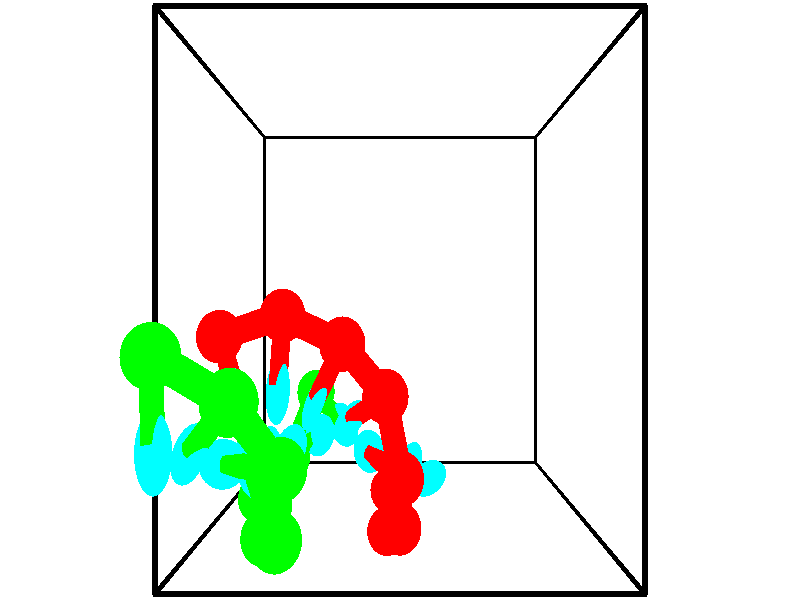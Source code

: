 // switches for output
#declare DRAW_BASES = 1; // possible values are 0, 1; only relevant for DNA ribbons
#declare DRAW_BASES_TYPE = 3; // possible values are 1, 2, 3; only relevant for DNA ribbons
#declare DRAW_FOG = 0; // set to 1 to enable fog

#include "colors.inc"

#include "transforms.inc"
background { rgb <1, 1, 1>}

#default {
   normal{
       ripples 0.25
       frequency 0.20
       turbulence 0.2
       lambda 5
   }
	finish {
		phong 0.1
		phong_size 40.
	}
}

// original window dimensions: 1024x640


// camera settings

camera {
	sky <-0, 1, 0>
	up <-0, 1, 0>
	right 1.6 * <1, 0, 0>
	location <2.5, 2.5, 11.1562>
	look_at <2.5, 2.5, 2.5>
	direction <0, 0, -8.6562>
	angle 67.0682
}


# declare cpy_camera_pos = <2.5, 2.5, 11.1562>;
# if (DRAW_FOG = 1)
fog {
	fog_type 2
	up vnormalize(cpy_camera_pos)
	color rgbt<1,1,1,0.3>
	distance 1e-5
	fog_alt 3e-3
	fog_offset 4
}
# end


// LIGHTS

# declare lum = 6;
global_settings {
	ambient_light rgb lum * <0.05, 0.05, 0.05>
	max_trace_level 15
}# declare cpy_direct_light_amount = 0.25;
light_source
{	1000 * <-1, -1, 1>,
	rgb lum * cpy_direct_light_amount
	parallel
}

light_source
{	1000 * <1, 1, -1>,
	rgb lum * cpy_direct_light_amount
	parallel
}

// strand 0

// nucleotide -1

// particle -1
sphere {
	<2.337785, 0.287443, 2.719539> 0.250000
	pigment { color rgbt <1,0,0,0> }
	no_shadow
}
cylinder {
	<2.641797, 0.420303, 2.942978>,  <2.824204, 0.500020, 3.077041>, 0.100000
	pigment { color rgbt <1,0,0,0> }
	no_shadow
}
cylinder {
	<2.641797, 0.420303, 2.942978>,  <2.337785, 0.287443, 2.719539>, 0.100000
	pigment { color rgbt <1,0,0,0> }
	no_shadow
}

// particle -1
sphere {
	<2.641797, 0.420303, 2.942978> 0.100000
	pigment { color rgbt <1,0,0,0> }
	no_shadow
}
sphere {
	0, 1
	scale<0.080000,0.200000,0.300000>
	matrix <-0.648323, 0.447118, 0.616249,
		-0.045070, -0.830519, 0.555164,
		0.760030, 0.332151, 0.558596,
		2.869806, 0.519949, 3.110557>
	pigment { color rgbt <0,1,1,0> }
	no_shadow
}
cylinder {
	<2.332377, 0.046705, 3.466100>,  <2.337785, 0.287443, 2.719539>, 0.130000
	pigment { color rgbt <1,0,0,0> }
	no_shadow
}

// nucleotide -1

// particle -1
sphere {
	<2.332377, 0.046705, 3.466100> 0.250000
	pigment { color rgbt <1,0,0,0> }
	no_shadow
}
cylinder {
	<2.487153, 0.412323, 3.417435>,  <2.580018, 0.631694, 3.388236>, 0.100000
	pigment { color rgbt <1,0,0,0> }
	no_shadow
}
cylinder {
	<2.487153, 0.412323, 3.417435>,  <2.332377, 0.046705, 3.466100>, 0.100000
	pigment { color rgbt <1,0,0,0> }
	no_shadow
}

// particle -1
sphere {
	<2.487153, 0.412323, 3.417435> 0.100000
	pigment { color rgbt <1,0,0,0> }
	no_shadow
}
sphere {
	0, 1
	scale<0.080000,0.200000,0.300000>
	matrix <-0.665172, 0.368059, 0.649676,
		0.638612, -0.170458, 0.750413,
		0.386939, 0.914044, -0.121663,
		2.603234, 0.686536, 3.380936>
	pigment { color rgbt <0,1,1,0> }
	no_shadow
}
cylinder {
	<2.498647, 0.285307, 4.129365>,  <2.332377, 0.046705, 3.466100>, 0.130000
	pigment { color rgbt <1,0,0,0> }
	no_shadow
}

// nucleotide -1

// particle -1
sphere {
	<2.498647, 0.285307, 4.129365> 0.250000
	pigment { color rgbt <1,0,0,0> }
	no_shadow
}
cylinder {
	<2.439555, 0.591553, 3.878922>,  <2.404100, 0.775300, 3.728656>, 0.100000
	pigment { color rgbt <1,0,0,0> }
	no_shadow
}
cylinder {
	<2.439555, 0.591553, 3.878922>,  <2.498647, 0.285307, 4.129365>, 0.100000
	pigment { color rgbt <1,0,0,0> }
	no_shadow
}

// particle -1
sphere {
	<2.439555, 0.591553, 3.878922> 0.100000
	pigment { color rgbt <1,0,0,0> }
	no_shadow
}
sphere {
	0, 1
	scale<0.080000,0.200000,0.300000>
	matrix <-0.704910, 0.362542, 0.609644,
		0.693742, 0.531413, 0.486130,
		-0.147730, 0.765614, -0.626108,
		2.395236, 0.821237, 3.691089>
	pigment { color rgbt <0,1,1,0> }
	no_shadow
}
cylinder {
	<2.514281, 0.857989, 4.503256>,  <2.498647, 0.285307, 4.129365>, 0.130000
	pigment { color rgbt <1,0,0,0> }
	no_shadow
}

// nucleotide -1

// particle -1
sphere {
	<2.514281, 0.857989, 4.503256> 0.250000
	pigment { color rgbt <1,0,0,0> }
	no_shadow
}
cylinder {
	<2.292789, 0.936699, 4.179611>,  <2.159894, 0.983925, 3.985424>, 0.100000
	pigment { color rgbt <1,0,0,0> }
	no_shadow
}
cylinder {
	<2.292789, 0.936699, 4.179611>,  <2.514281, 0.857989, 4.503256>, 0.100000
	pigment { color rgbt <1,0,0,0> }
	no_shadow
}

// particle -1
sphere {
	<2.292789, 0.936699, 4.179611> 0.100000
	pigment { color rgbt <1,0,0,0> }
	no_shadow
}
sphere {
	0, 1
	scale<0.080000,0.200000,0.300000>
	matrix <-0.717839, 0.379641, 0.583593,
		0.422009, 0.903965, -0.068965,
		-0.553729, 0.196776, -0.809113,
		2.126670, 0.995732, 3.936877>
	pigment { color rgbt <0,1,1,0> }
	no_shadow
}
cylinder {
	<2.342268, 1.630074, 4.620842>,  <2.514281, 0.857989, 4.503256>, 0.130000
	pigment { color rgbt <1,0,0,0> }
	no_shadow
}

// nucleotide -1

// particle -1
sphere {
	<2.342268, 1.630074, 4.620842> 0.250000
	pigment { color rgbt <1,0,0,0> }
	no_shadow
}
cylinder {
	<2.099243, 1.458176, 4.353653>,  <1.953428, 1.355037, 4.193340>, 0.100000
	pigment { color rgbt <1,0,0,0> }
	no_shadow
}
cylinder {
	<2.099243, 1.458176, 4.353653>,  <2.342268, 1.630074, 4.620842>, 0.100000
	pigment { color rgbt <1,0,0,0> }
	no_shadow
}

// particle -1
sphere {
	<2.099243, 1.458176, 4.353653> 0.100000
	pigment { color rgbt <1,0,0,0> }
	no_shadow
}
sphere {
	0, 1
	scale<0.080000,0.200000,0.300000>
	matrix <-0.783681, 0.461219, 0.416078,
		0.129274, 0.776270, -0.617003,
		-0.607563, -0.429746, -0.667972,
		1.916974, 1.329252, 4.153261>
	pigment { color rgbt <0,1,1,0> }
	no_shadow
}
cylinder {
	<1.873198, 2.100556, 4.594595>,  <2.342268, 1.630074, 4.620842>, 0.130000
	pigment { color rgbt <1,0,0,0> }
	no_shadow
}

// nucleotide -1

// particle -1
sphere {
	<1.873198, 2.100556, 4.594595> 0.250000
	pigment { color rgbt <1,0,0,0> }
	no_shadow
}
cylinder {
	<1.681490, 1.777599, 4.456947>,  <1.566466, 1.583825, 4.374359>, 0.100000
	pigment { color rgbt <1,0,0,0> }
	no_shadow
}
cylinder {
	<1.681490, 1.777599, 4.456947>,  <1.873198, 2.100556, 4.594595>, 0.100000
	pigment { color rgbt <1,0,0,0> }
	no_shadow
}

// particle -1
sphere {
	<1.681490, 1.777599, 4.456947> 0.100000
	pigment { color rgbt <1,0,0,0> }
	no_shadow
}
sphere {
	0, 1
	scale<0.080000,0.200000,0.300000>
	matrix <-0.855918, 0.343222, 0.386786,
		-0.194179, 0.479912, -0.855558,
		-0.479270, -0.807393, -0.344119,
		1.537709, 1.535382, 4.353712>
	pigment { color rgbt <0,1,1,0> }
	no_shadow
}
cylinder {
	<1.197532, 2.354996, 4.453395>,  <1.873198, 2.100556, 4.594595>, 0.130000
	pigment { color rgbt <1,0,0,0> }
	no_shadow
}

// nucleotide -1

// particle -1
sphere {
	<1.197532, 2.354996, 4.453395> 0.250000
	pigment { color rgbt <1,0,0,0> }
	no_shadow
}
cylinder {
	<1.173242, 1.957798, 4.493942>,  <1.158668, 1.719479, 4.518270>, 0.100000
	pigment { color rgbt <1,0,0,0> }
	no_shadow
}
cylinder {
	<1.173242, 1.957798, 4.493942>,  <1.197532, 2.354996, 4.453395>, 0.100000
	pigment { color rgbt <1,0,0,0> }
	no_shadow
}

// particle -1
sphere {
	<1.173242, 1.957798, 4.493942> 0.100000
	pigment { color rgbt <1,0,0,0> }
	no_shadow
}
sphere {
	0, 1
	scale<0.080000,0.200000,0.300000>
	matrix <-0.706406, 0.114503, 0.698484,
		-0.705197, -0.029190, -0.708410,
		-0.060726, -0.992994, 0.101367,
		1.155024, 1.659900, 4.524353>
	pigment { color rgbt <0,1,1,0> }
	no_shadow
}
cylinder {
	<0.479129, 2.157951, 4.396853>,  <1.197532, 2.354996, 4.453395>, 0.130000
	pigment { color rgbt <1,0,0,0> }
	no_shadow
}

// nucleotide -1

// particle -1
sphere {
	<0.479129, 2.157951, 4.396853> 0.250000
	pigment { color rgbt <1,0,0,0> }
	no_shadow
}
cylinder {
	<0.651712, 1.855331, 4.593414>,  <0.755262, 1.673760, 4.711351>, 0.100000
	pigment { color rgbt <1,0,0,0> }
	no_shadow
}
cylinder {
	<0.651712, 1.855331, 4.593414>,  <0.479129, 2.157951, 4.396853>, 0.100000
	pigment { color rgbt <1,0,0,0> }
	no_shadow
}

// particle -1
sphere {
	<0.651712, 1.855331, 4.593414> 0.100000
	pigment { color rgbt <1,0,0,0> }
	no_shadow
}
sphere {
	0, 1
	scale<0.080000,0.200000,0.300000>
	matrix <-0.744539, 0.008965, 0.667518,
		-0.509416, -0.653875, -0.559412,
		0.431459, -0.756549, 0.491403,
		0.781150, 1.628367, 4.740835>
	pigment { color rgbt <0,1,1,0> }
	no_shadow
}
// strand 1

// nucleotide -1

// particle -1
sphere {
	<0.310984, 2.089140, 5.853017> 0.250000
	pigment { color rgbt <0,1,0,0> }
	no_shadow
}
cylinder {
	<0.353550, 1.699173, 5.931206>,  <0.379089, 1.465192, 5.978119>, 0.100000
	pigment { color rgbt <0,1,0,0> }
	no_shadow
}
cylinder {
	<0.353550, 1.699173, 5.931206>,  <0.310984, 2.089140, 5.853017>, 0.100000
	pigment { color rgbt <0,1,0,0> }
	no_shadow
}

// particle -1
sphere {
	<0.353550, 1.699173, 5.931206> 0.100000
	pigment { color rgbt <0,1,0,0> }
	no_shadow
}
sphere {
	0, 1
	scale<0.080000,0.200000,0.300000>
	matrix <0.399591, -0.138085, -0.906234,
		0.910496, 0.174545, 0.374874,
		0.106415, -0.974919, 0.195472,
		0.385474, 1.406697, 5.989847>
	pigment { color rgbt <0,1,1,0> }
	no_shadow
}
cylinder {
	<1.018792, 1.758943, 5.928069>,  <0.310984, 2.089140, 5.853017>, 0.130000
	pigment { color rgbt <0,1,0,0> }
	no_shadow
}

// nucleotide -1

// particle -1
sphere {
	<1.018792, 1.758943, 5.928069> 0.250000
	pigment { color rgbt <0,1,0,0> }
	no_shadow
}
cylinder {
	<0.759047, 1.508003, 5.756134>,  <0.603199, 1.357439, 5.652973>, 0.100000
	pigment { color rgbt <0,1,0,0> }
	no_shadow
}
cylinder {
	<0.759047, 1.508003, 5.756134>,  <1.018792, 1.758943, 5.928069>, 0.100000
	pigment { color rgbt <0,1,0,0> }
	no_shadow
}

// particle -1
sphere {
	<0.759047, 1.508003, 5.756134> 0.100000
	pigment { color rgbt <0,1,0,0> }
	no_shadow
}
sphere {
	0, 1
	scale<0.080000,0.200000,0.300000>
	matrix <0.631870, -0.130580, -0.763995,
		0.423164, -0.767711, 0.481198,
		-0.649363, -0.627350, -0.429837,
		0.564238, 1.319798, 5.627183>
	pigment { color rgbt <0,1,1,0> }
	no_shadow
}
cylinder {
	<1.395686, 1.196881, 5.606696>,  <1.018792, 1.758943, 5.928069>, 0.130000
	pigment { color rgbt <0,1,0,0> }
	no_shadow
}

// nucleotide -1

// particle -1
sphere {
	<1.395686, 1.196881, 5.606696> 0.250000
	pigment { color rgbt <0,1,0,0> }
	no_shadow
}
cylinder {
	<1.039721, 1.181824, 5.424866>,  <0.826141, 1.172790, 5.315768>, 0.100000
	pigment { color rgbt <0,1,0,0> }
	no_shadow
}
cylinder {
	<1.039721, 1.181824, 5.424866>,  <1.395686, 1.196881, 5.606696>, 0.100000
	pigment { color rgbt <0,1,0,0> }
	no_shadow
}

// particle -1
sphere {
	<1.039721, 1.181824, 5.424866> 0.100000
	pigment { color rgbt <0,1,0,0> }
	no_shadow
}
sphere {
	0, 1
	scale<0.080000,0.200000,0.300000>
	matrix <0.450301, -0.231333, -0.862389,
		-0.072696, -0.972146, 0.222817,
		-0.889913, -0.037642, -0.454575,
		0.772747, 1.170531, 5.288493>
	pigment { color rgbt <0,1,1,0> }
	no_shadow
}
cylinder {
	<1.290089, 0.533361, 5.263285>,  <1.395686, 1.196881, 5.606696>, 0.130000
	pigment { color rgbt <0,1,0,0> }
	no_shadow
}

// nucleotide -1

// particle -1
sphere {
	<1.290089, 0.533361, 5.263285> 0.250000
	pigment { color rgbt <0,1,0,0> }
	no_shadow
}
cylinder {
	<1.112152, 0.847321, 5.090752>,  <1.005390, 1.035696, 4.987232>, 0.100000
	pigment { color rgbt <0,1,0,0> }
	no_shadow
}
cylinder {
	<1.112152, 0.847321, 5.090752>,  <1.290089, 0.533361, 5.263285>, 0.100000
	pigment { color rgbt <0,1,0,0> }
	no_shadow
}

// particle -1
sphere {
	<1.112152, 0.847321, 5.090752> 0.100000
	pigment { color rgbt <0,1,0,0> }
	no_shadow
}
sphere {
	0, 1
	scale<0.080000,0.200000,0.300000>
	matrix <0.468373, -0.206621, -0.859031,
		-0.763375, -0.584158, -0.275712,
		-0.444842, 0.784899, -0.431334,
		0.978699, 1.082790, 4.961351>
	pigment { color rgbt <0,1,1,0> }
	no_shadow
}
cylinder {
	<1.020927, 0.347424, 4.590502>,  <1.290089, 0.533361, 5.263285>, 0.130000
	pigment { color rgbt <0,1,0,0> }
	no_shadow
}

// nucleotide -1

// particle -1
sphere {
	<1.020927, 0.347424, 4.590502> 0.250000
	pigment { color rgbt <0,1,0,0> }
	no_shadow
}
cylinder {
	<1.044617, 0.745140, 4.555000>,  <1.058831, 0.983770, 4.533699>, 0.100000
	pigment { color rgbt <0,1,0,0> }
	no_shadow
}
cylinder {
	<1.044617, 0.745140, 4.555000>,  <1.020927, 0.347424, 4.590502>, 0.100000
	pigment { color rgbt <0,1,0,0> }
	no_shadow
}

// particle -1
sphere {
	<1.044617, 0.745140, 4.555000> 0.100000
	pigment { color rgbt <0,1,0,0> }
	no_shadow
}
sphere {
	0, 1
	scale<0.080000,0.200000,0.300000>
	matrix <0.536909, -0.106684, -0.836868,
		-0.841559, 0.001910, -0.540162,
		0.059225, 0.994291, -0.088755,
		1.062384, 1.043427, 4.528374>
	pigment { color rgbt <0,1,1,0> }
	no_shadow
}
cylinder {
	<0.811034, 0.520341, 3.898825>,  <1.020927, 0.347424, 4.590502>, 0.130000
	pigment { color rgbt <0,1,0,0> }
	no_shadow
}

// nucleotide -1

// particle -1
sphere {
	<0.811034, 0.520341, 3.898825> 0.250000
	pigment { color rgbt <0,1,0,0> }
	no_shadow
}
cylinder {
	<1.042223, 0.818321, 4.032089>,  <1.180936, 0.997109, 4.112048>, 0.100000
	pigment { color rgbt <0,1,0,0> }
	no_shadow
}
cylinder {
	<1.042223, 0.818321, 4.032089>,  <0.811034, 0.520341, 3.898825>, 0.100000
	pigment { color rgbt <0,1,0,0> }
	no_shadow
}

// particle -1
sphere {
	<1.042223, 0.818321, 4.032089> 0.100000
	pigment { color rgbt <0,1,0,0> }
	no_shadow
}
sphere {
	0, 1
	scale<0.080000,0.200000,0.300000>
	matrix <0.533401, -0.035890, -0.845101,
		-0.617602, 0.666153, -0.418101,
		0.577972, 0.744951, 0.333161,
		1.215615, 1.041807, 4.132038>
	pigment { color rgbt <0,1,1,0> }
	no_shadow
}
cylinder {
	<1.087654, 0.809618, 3.342494>,  <0.811034, 0.520341, 3.898825>, 0.130000
	pigment { color rgbt <0,1,0,0> }
	no_shadow
}

// nucleotide -1

// particle -1
sphere {
	<1.087654, 0.809618, 3.342494> 0.250000
	pigment { color rgbt <0,1,0,0> }
	no_shadow
}
cylinder {
	<1.333332, 0.990097, 3.601471>,  <1.480739, 1.098385, 3.756857>, 0.100000
	pigment { color rgbt <0,1,0,0> }
	no_shadow
}
cylinder {
	<1.333332, 0.990097, 3.601471>,  <1.087654, 0.809618, 3.342494>, 0.100000
	pigment { color rgbt <0,1,0,0> }
	no_shadow
}

// particle -1
sphere {
	<1.333332, 0.990097, 3.601471> 0.100000
	pigment { color rgbt <0,1,0,0> }
	no_shadow
}
sphere {
	0, 1
	scale<0.080000,0.200000,0.300000>
	matrix <0.726796, -0.003776, -0.686843,
		-0.307458, 0.892416, -0.330248,
		0.614196, 0.451198, 0.647444,
		1.517591, 1.125456, 3.795704>
	pigment { color rgbt <0,1,1,0> }
	no_shadow
}
cylinder {
	<1.360401, 1.458009, 2.955637>,  <1.087654, 0.809618, 3.342494>, 0.130000
	pigment { color rgbt <0,1,0,0> }
	no_shadow
}

// nucleotide -1

// particle -1
sphere {
	<1.360401, 1.458009, 2.955637> 0.250000
	pigment { color rgbt <0,1,0,0> }
	no_shadow
}
cylinder {
	<1.596956, 1.296547, 3.234871>,  <1.738889, 1.199670, 3.402411>, 0.100000
	pigment { color rgbt <0,1,0,0> }
	no_shadow
}
cylinder {
	<1.596956, 1.296547, 3.234871>,  <1.360401, 1.458009, 2.955637>, 0.100000
	pigment { color rgbt <0,1,0,0> }
	no_shadow
}

// particle -1
sphere {
	<1.596956, 1.296547, 3.234871> 0.100000
	pigment { color rgbt <0,1,0,0> }
	no_shadow
}
sphere {
	0, 1
	scale<0.080000,0.200000,0.300000>
	matrix <0.670145, -0.235485, -0.703884,
		0.448515, 0.884087, 0.131244,
		0.591388, -0.403655, 0.698085,
		1.774373, 1.175451, 3.444297>
	pigment { color rgbt <0,1,1,0> }
	no_shadow
}
// box output
cylinder {
	<0.000000, 0.000000, 0.000000>,  <5.000000, 0.000000, 0.000000>, 0.025000
	pigment { color rgbt <0,0,0,0> }
	no_shadow
}
cylinder {
	<0.000000, 0.000000, 0.000000>,  <0.000000, 5.000000, 0.000000>, 0.025000
	pigment { color rgbt <0,0,0,0> }
	no_shadow
}
cylinder {
	<0.000000, 0.000000, 0.000000>,  <0.000000, 0.000000, 5.000000>, 0.025000
	pigment { color rgbt <0,0,0,0> }
	no_shadow
}
cylinder {
	<5.000000, 5.000000, 5.000000>,  <0.000000, 5.000000, 5.000000>, 0.025000
	pigment { color rgbt <0,0,0,0> }
	no_shadow
}
cylinder {
	<5.000000, 5.000000, 5.000000>,  <5.000000, 0.000000, 5.000000>, 0.025000
	pigment { color rgbt <0,0,0,0> }
	no_shadow
}
cylinder {
	<5.000000, 5.000000, 5.000000>,  <5.000000, 5.000000, 0.000000>, 0.025000
	pigment { color rgbt <0,0,0,0> }
	no_shadow
}
cylinder {
	<0.000000, 0.000000, 5.000000>,  <0.000000, 5.000000, 5.000000>, 0.025000
	pigment { color rgbt <0,0,0,0> }
	no_shadow
}
cylinder {
	<0.000000, 0.000000, 5.000000>,  <5.000000, 0.000000, 5.000000>, 0.025000
	pigment { color rgbt <0,0,0,0> }
	no_shadow
}
cylinder {
	<5.000000, 5.000000, 0.000000>,  <0.000000, 5.000000, 0.000000>, 0.025000
	pigment { color rgbt <0,0,0,0> }
	no_shadow
}
cylinder {
	<5.000000, 5.000000, 0.000000>,  <5.000000, 0.000000, 0.000000>, 0.025000
	pigment { color rgbt <0,0,0,0> }
	no_shadow
}
cylinder {
	<5.000000, 0.000000, 5.000000>,  <5.000000, 0.000000, 0.000000>, 0.025000
	pigment { color rgbt <0,0,0,0> }
	no_shadow
}
cylinder {
	<0.000000, 5.000000, 0.000000>,  <0.000000, 5.000000, 5.000000>, 0.025000
	pigment { color rgbt <0,0,0,0> }
	no_shadow
}
// end of box output
